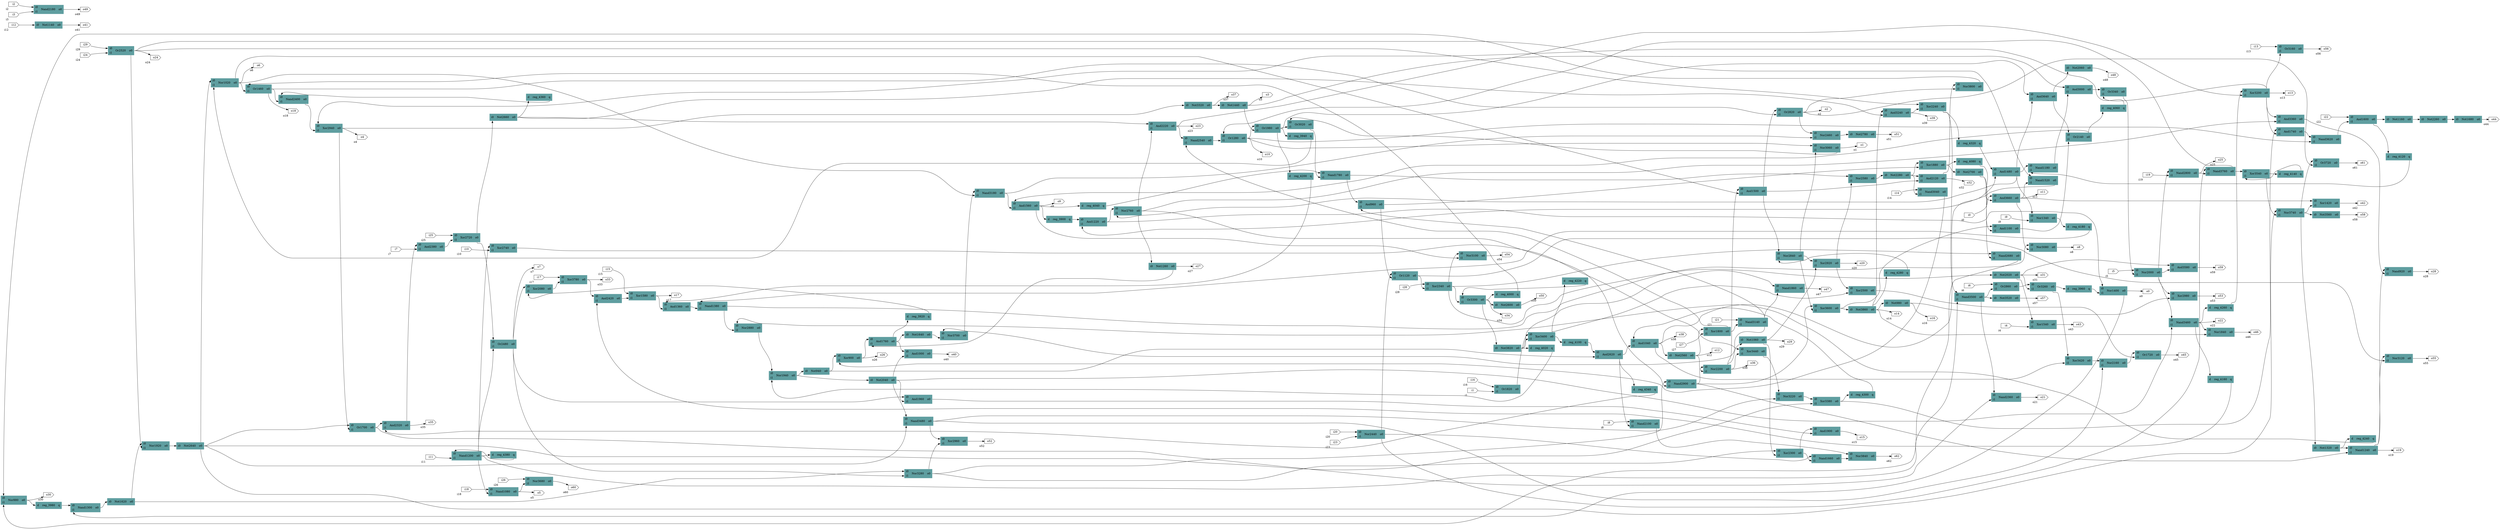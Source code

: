 # Test
digraph test {
  graph [rankdir = LR];
  Nor880[shape=record; style=filled;color=cadetblue; label="{{<i0>i0|<i1>i1}| Nor880 |{<o0>o0}}"]
  Xor900[shape=record; style=filled;color=cadetblue; label="{{<i0>i0|<i1>i1}| Xor900 |{<o0>o0}}"]
  Nand920[shape=record; style=filled;color=cadetblue; label="{{<i0>i0|<i1>i1}| Nand920 |{<o0>o0}}"]
  Not940[shape=record; style=filled;color=cadetblue; label="{{<i0>i0}| Not940 |{<o0>o0}}"]
  And960[shape=record; style=filled;color=cadetblue; label="{{<i0>i0|<i1>i1}| And960 |{<o0>o0}}"]
  Not980[shape=record; style=filled;color=cadetblue; label="{{<i0>i0}| Not980 |{<o0>o0}}"]
  And1000[shape=record; style=filled;color=cadetblue; label="{{<i0>i0|<i1>i1}| And1000 |{<o0>o0}}"]
  Nor1020[shape=record; style=filled;color=cadetblue; label="{{<i0>i0|<i1>i1}| Nor1020 |{<o0>o0}}"]
  And1040[shape=record; style=filled;color=cadetblue; label="{{<i0>i0|<i1>i1}| And1040 |{<o0>o0}}"]
  Not1060[shape=record; style=filled;color=cadetblue; label="{{<i0>i0}| Not1060 |{<o0>o0}}"]
  Nand1080[shape=record; style=filled;color=cadetblue; label="{{<i0>i0|<i1>i1}| Nand1080 |{<o0>o0}}"]
  And1100[shape=record; style=filled;color=cadetblue; label="{{<i0>i0|<i1>i1}| And1100 |{<o0>o0}}"]
  Or1120[shape=record; style=filled;color=cadetblue; label="{{<i0>i0|<i1>i1}| Or1120 |{<o0>o0}}"]
  Not1140[shape=record; style=filled;color=cadetblue; label="{{<i0>i0}| Not1140 |{<o0>o0}}"]
  Not1160[shape=record; style=filled;color=cadetblue; label="{{<i0>i0}| Not1160 |{<o0>o0}}"]
  Nand1180[shape=record; style=filled;color=cadetblue; label="{{<i0>i0|<i1>i1}| Nand1180 |{<o0>o0}}"]
  Nand1200[shape=record; style=filled;color=cadetblue; label="{{<i0>i0|<i1>i1}| Nand1200 |{<o0>o0}}"]
  And1220[shape=record; style=filled;color=cadetblue; label="{{<i0>i0|<i1>i1}| And1220 |{<o0>o0}}"]
  Nand1240[shape=record; style=filled;color=cadetblue; label="{{<i0>i0|<i1>i1}| Nand1240 |{<o0>o0}}"]
  Not1260[shape=record; style=filled;color=cadetblue; label="{{<i0>i0}| Not1260 |{<o0>o0}}"]
  Or1280[shape=record; style=filled;color=cadetblue; label="{{<i0>i0|<i1>i1}| Or1280 |{<o0>o0}}"]
  Nand1300[shape=record; style=filled;color=cadetblue; label="{{<i0>i0|<i1>i1}| Nand1300 |{<o0>o0}}"]
  Not1320[shape=record; style=filled;color=cadetblue; label="{{<i0>i0}| Not1320 |{<o0>o0}}"]
  Nor1340[shape=record; style=filled;color=cadetblue; label="{{<i0>i0|<i1>i1}| Nor1340 |{<o0>o0}}"]
  And1360[shape=record; style=filled;color=cadetblue; label="{{<i0>i0|<i1>i1}| And1360 |{<o0>o0}}"]
  Nand1380[shape=record; style=filled;color=cadetblue; label="{{<i0>i0|<i1>i1}| Nand1380 |{<o0>o0}}"]
  Nor1400[shape=record; style=filled;color=cadetblue; label="{{<i0>i0|<i1>i1}| Nor1400 |{<o0>o0}}"]
  Xor1420[shape=record; style=filled;color=cadetblue; label="{{<i0>i0|<i1>i1}| Xor1420 |{<o0>o0}}"]
  Not1440[shape=record; style=filled;color=cadetblue; label="{{<i0>i0}| Not1440 |{<o0>o0}}"]
  Or1460[shape=record; style=filled;color=cadetblue; label="{{<i0>i0|<i1>i1}| Or1460 |{<o0>o0}}"]
  And1480[shape=record; style=filled;color=cadetblue; label="{{<i0>i0|<i1>i1}| And1480 |{<o0>o0}}"]
  And1500[shape=record; style=filled;color=cadetblue; label="{{<i0>i0|<i1>i1}| And1500 |{<o0>o0}}"]
  Nand1520[shape=record; style=filled;color=cadetblue; label="{{<i0>i0|<i1>i1}| Nand1520 |{<o0>o0}}"]
  Xor1540[shape=record; style=filled;color=cadetblue; label="{{<i0>i0|<i1>i1}| Xor1540 |{<o0>o0}}"]
  And1560[shape=record; style=filled;color=cadetblue; label="{{<i0>i0|<i1>i1}| And1560 |{<o0>o0}}"]
  Xor1580[shape=record; style=filled;color=cadetblue; label="{{<i0>i0|<i1>i1}| Xor1580 |{<o0>o0}}"]
  And1600[shape=record; style=filled;color=cadetblue; label="{{<i0>i0|<i1>i1}| And1600 |{<o0>o0}}"]
  Not1620[shape=record; style=filled;color=cadetblue; label="{{<i0>i0}| Not1620 |{<o0>o0}}"]
  Not1640[shape=record; style=filled;color=cadetblue; label="{{<i0>i0}| Not1640 |{<o0>o0}}"]
  Nand1660[shape=record; style=filled;color=cadetblue; label="{{<i0>i0|<i1>i1}| Nand1660 |{<o0>o0}}"]
  Not1680[shape=record; style=filled;color=cadetblue; label="{{<i0>i0}| Not1680 |{<o0>o0}}"]
  Or1700[shape=record; style=filled;color=cadetblue; label="{{<i0>i0|<i1>i1}| Or1700 |{<o0>o0}}"]
  Or1720[shape=record; style=filled;color=cadetblue; label="{{<i0>i0|<i1>i1}| Or1720 |{<o0>o0}}"]
  And1740[shape=record; style=filled;color=cadetblue; label="{{<i0>i0|<i1>i1}| And1740 |{<o0>o0}}"]
  And1760[shape=record; style=filled;color=cadetblue; label="{{<i0>i0|<i1>i1}| And1760 |{<o0>o0}}"]
  Nand1780[shape=record; style=filled;color=cadetblue; label="{{<i0>i0|<i1>i1}| Nand1780 |{<o0>o0}}"]
  Xor1800[shape=record; style=filled;color=cadetblue; label="{{<i0>i0|<i1>i1}| Xor1800 |{<o0>o0}}"]
  Or1820[shape=record; style=filled;color=cadetblue; label="{{<i0>i0|<i1>i1}| Or1820 |{<o0>o0}}"]
  Nor1840[shape=record; style=filled;color=cadetblue; label="{{<i0>i0|<i1>i1}| Nor1840 |{<o0>o0}}"]
  Nand1860[shape=record; style=filled;color=cadetblue; label="{{<i0>i0|<i1>i1}| Nand1860 |{<o0>o0}}"]
  Xor1880[shape=record; style=filled;color=cadetblue; label="{{<i0>i0|<i1>i1}| Xor1880 |{<o0>o0}}"]
  And1900[shape=record; style=filled;color=cadetblue; label="{{<i0>i0|<i1>i1}| And1900 |{<o0>o0}}"]
  Nor1920[shape=record; style=filled;color=cadetblue; label="{{<i0>i0|<i1>i1}| Nor1920 |{<o0>o0}}"]
  Nor1940[shape=record; style=filled;color=cadetblue; label="{{<i0>i0|<i1>i1}| Nor1940 |{<o0>o0}}"]
  And1960[shape=record; style=filled;color=cadetblue; label="{{<i0>i0|<i1>i1}| And1960 |{<o0>o0}}"]
  Or1980[shape=record; style=filled;color=cadetblue; label="{{<i0>i0|<i1>i1}| Or1980 |{<o0>o0}}"]
  Nor2000[shape=record; style=filled;color=cadetblue; label="{{<i0>i0|<i1>i1}| Nor2000 |{<o0>o0}}"]
  Not2020[shape=record; style=filled;color=cadetblue; label="{{<i0>i0}| Not2020 |{<o0>o0}}"]
  Not2040[shape=record; style=filled;color=cadetblue; label="{{<i0>i0}| Not2040 |{<o0>o0}}"]
  Not2060[shape=record; style=filled;color=cadetblue; label="{{<i0>i0}| Not2060 |{<o0>o0}}"]
  Xor2080[shape=record; style=filled;color=cadetblue; label="{{<i0>i0|<i1>i1}| Xor2080 |{<o0>o0}}"]
  Nand2100[shape=record; style=filled;color=cadetblue; label="{{<i0>i0|<i1>i1}| Nand2100 |{<o0>o0}}"]
  And2120[shape=record; style=filled;color=cadetblue; label="{{<i0>i0|<i1>i1}| And2120 |{<o0>o0}}"]
  Or2140[shape=record; style=filled;color=cadetblue; label="{{<i0>i0|<i1>i1}| Or2140 |{<o0>o0}}"]
  Nor2160[shape=record; style=filled;color=cadetblue; label="{{<i0>i0|<i1>i1}| Nor2160 |{<o0>o0}}"]
  Nand2180[shape=record; style=filled;color=cadetblue; label="{{<i0>i0|<i1>i1}| Nand2180 |{<o0>o0}}"]
  Nor2200[shape=record; style=filled;color=cadetblue; label="{{<i0>i0|<i1>i1}| Nor2200 |{<o0>o0}}"]
  And2220[shape=record; style=filled;color=cadetblue; label="{{<i0>i0|<i1>i1}| And2220 |{<o0>o0}}"]
  Xor2240[shape=record; style=filled;color=cadetblue; label="{{<i0>i0|<i1>i1}| Xor2240 |{<o0>o0}}"]
  Not2260[shape=record; style=filled;color=cadetblue; label="{{<i0>i0}| Not2260 |{<o0>o0}}"]
  Not2280[shape=record; style=filled;color=cadetblue; label="{{<i0>i0}| Not2280 |{<o0>o0}}"]
  Xor2300[shape=record; style=filled;color=cadetblue; label="{{<i0>i0|<i1>i1}| Xor2300 |{<o0>o0}}"]
  And2320[shape=record; style=filled;color=cadetblue; label="{{<i0>i0|<i1>i1}| And2320 |{<o0>o0}}"]
  Xor2340[shape=record; style=filled;color=cadetblue; label="{{<i0>i0|<i1>i1}| Xor2340 |{<o0>o0}}"]
  Nand2360[shape=record; style=filled;color=cadetblue; label="{{<i0>i0|<i1>i1}| Nand2360 |{<o0>o0}}"]
  And2380[shape=record; style=filled;color=cadetblue; label="{{<i0>i0|<i1>i1}| And2380 |{<o0>o0}}"]
  Nand2400[shape=record; style=filled;color=cadetblue; label="{{<i0>i0|<i1>i1}| Nand2400 |{<o0>o0}}"]
  And2420[shape=record; style=filled;color=cadetblue; label="{{<i0>i0|<i1>i1}| And2420 |{<o0>o0}}"]
  Nor2440[shape=record; style=filled;color=cadetblue; label="{{<i0>i0|<i1>i1}| Nor2440 |{<o0>o0}}"]
  Nor2460[shape=record; style=filled;color=cadetblue; label="{{<i0>i0|<i1>i1}| Nor2460 |{<o0>o0}}"]
  Or2480[shape=record; style=filled;color=cadetblue; label="{{<i0>i0|<i1>i1}| Or2480 |{<o0>o0}}"]
  Xor2500[shape=record; style=filled;color=cadetblue; label="{{<i0>i0|<i1>i1}| Xor2500 |{<o0>o0}}"]
  Or2520[shape=record; style=filled;color=cadetblue; label="{{<i0>i0|<i1>i1}| Or2520 |{<o0>o0}}"]
  Nand2540[shape=record; style=filled;color=cadetblue; label="{{<i0>i0|<i1>i1}| Nand2540 |{<o0>o0}}"]
  Not2560[shape=record; style=filled;color=cadetblue; label="{{<i0>i0}| Not2560 |{<o0>o0}}"]
  Nor2580[shape=record; style=filled;color=cadetblue; label="{{<i0>i0|<i1>i1}| Nor2580 |{<o0>o0}}"]
  Not2600[shape=record; style=filled;color=cadetblue; label="{{<i0>i0}| Not2600 |{<o0>o0}}"]
  And2620[shape=record; style=filled;color=cadetblue; label="{{<i0>i0|<i1>i1}| And2620 |{<o0>o0}}"]
  Not2640[shape=record; style=filled;color=cadetblue; label="{{<i0>i0}| Not2640 |{<o0>o0}}"]
  Not2660[shape=record; style=filled;color=cadetblue; label="{{<i0>i0}| Not2660 |{<o0>o0}}"]
  Nand2680[shape=record; style=filled;color=cadetblue; label="{{<i0>i0|<i1>i1}| Nand2680 |{<o0>o0}}"]
  Not2700[shape=record; style=filled;color=cadetblue; label="{{<i0>i0}| Not2700 |{<o0>o0}}"]
  Xor2720[shape=record; style=filled;color=cadetblue; label="{{<i0>i0|<i1>i1}| Xor2720 |{<o0>o0}}"]
  Xor2740[shape=record; style=filled;color=cadetblue; label="{{<i0>i0|<i1>i1}| Xor2740 |{<o0>o0}}"]
  Nor2760[shape=record; style=filled;color=cadetblue; label="{{<i0>i0|<i1>i1}| Nor2760 |{<o0>o0}}"]
  Not2780[shape=record; style=filled;color=cadetblue; label="{{<i0>i0}| Not2780 |{<o0>o0}}"]
  Nand2800[shape=record; style=filled;color=cadetblue; label="{{<i0>i0|<i1>i1}| Nand2800 |{<o0>o0}}"]
  Or2820[shape=record; style=filled;color=cadetblue; label="{{<i0>i0|<i1>i1}| Or2820 |{<o0>o0}}"]
  Nor2840[shape=record; style=filled;color=cadetblue; label="{{<i0>i0|<i1>i1}| Nor2840 |{<o0>o0}}"]
  Or2860[shape=record; style=filled;color=cadetblue; label="{{<i0>i0|<i1>i1}| Or2860 |{<o0>o0}}"]
  Nor2880[shape=record; style=filled;color=cadetblue; label="{{<i0>i0|<i1>i1}| Nor2880 |{<o0>o0}}"]
  Nand2900[shape=record; style=filled;color=cadetblue; label="{{<i0>i0|<i1>i1}| Nand2900 |{<o0>o0}}"]
  Xor2920[shape=record; style=filled;color=cadetblue; label="{{<i0>i0|<i1>i1}| Xor2920 |{<o0>o0}}"]
  Xor2940[shape=record; style=filled;color=cadetblue; label="{{<i0>i0|<i1>i1}| Xor2940 |{<o0>o0}}"]
  Xor2960[shape=record; style=filled;color=cadetblue; label="{{<i0>i0|<i1>i1}| Xor2960 |{<o0>o0}}"]
  Xor2980[shape=record; style=filled;color=cadetblue; label="{{<i0>i0|<i1>i1}| Xor2980 |{<o0>o0}}"]
  And3000[shape=record; style=filled;color=cadetblue; label="{{<i0>i0|<i1>i1}| And3000 |{<o0>o0}}"]
  Or3020[shape=record; style=filled;color=cadetblue; label="{{<i0>i0|<i1>i1}| Or3020 |{<o0>o0}}"]
  Nand3040[shape=record; style=filled;color=cadetblue; label="{{<i0>i0|<i1>i1}| Nand3040 |{<o0>o0}}"]
  Nor3060[shape=record; style=filled;color=cadetblue; label="{{<i0>i0|<i1>i1}| Nor3060 |{<o0>o0}}"]
  Nor3080[shape=record; style=filled;color=cadetblue; label="{{<i0>i0|<i1>i1}| Nor3080 |{<o0>o0}}"]
  Nor3100[shape=record; style=filled;color=cadetblue; label="{{<i0>i0|<i1>i1}| Nor3100 |{<o0>o0}}"]
  Nor3120[shape=record; style=filled;color=cadetblue; label="{{<i0>i0|<i1>i1}| Nor3120 |{<o0>o0}}"]
  Nand3140[shape=record; style=filled;color=cadetblue; label="{{<i0>i0|<i1>i1}| Nand3140 |{<o0>o0}}"]
  Or3160[shape=record; style=filled;color=cadetblue; label="{{<i0>i0|<i1>i1}| Or3160 |{<o0>o0}}"]
  Nand3180[shape=record; style=filled;color=cadetblue; label="{{<i0>i0|<i1>i1}| Nand3180 |{<o0>o0}}"]
  Xor3200[shape=record; style=filled;color=cadetblue; label="{{<i0>i0|<i1>i1}| Xor3200 |{<o0>o0}}"]
  Nor3220[shape=record; style=filled;color=cadetblue; label="{{<i0>i0|<i1>i1}| Nor3220 |{<o0>o0}}"]
  And3240[shape=record; style=filled;color=cadetblue; label="{{<i0>i0|<i1>i1}| And3240 |{<o0>o0}}"]
  Or3260[shape=record; style=filled;color=cadetblue; label="{{<i0>i0|<i1>i1}| Or3260 |{<o0>o0}}"]
  Nor3280[shape=record; style=filled;color=cadetblue; label="{{<i0>i0|<i1>i1}| Nor3280 |{<o0>o0}}"]
  Or3300[shape=record; style=filled;color=cadetblue; label="{{<i0>i0|<i1>i1}| Or3300 |{<o0>o0}}"]
  Not3320[shape=record; style=filled;color=cadetblue; label="{{<i0>i0}| Not3320 |{<o0>o0}}"]
  Or3340[shape=record; style=filled;color=cadetblue; label="{{<i0>i0|<i1>i1}| Or3340 |{<o0>o0}}"]
  And3360[shape=record; style=filled;color=cadetblue; label="{{<i0>i0|<i1>i1}| And3360 |{<o0>o0}}"]
  Xor3380[shape=record; style=filled;color=cadetblue; label="{{<i0>i0|<i1>i1}| Xor3380 |{<o0>o0}}"]
  Xor3400[shape=record; style=filled;color=cadetblue; label="{{<i0>i0|<i1>i1}| Xor3400 |{<o0>o0}}"]
  Xor3420[shape=record; style=filled;color=cadetblue; label="{{<i0>i0|<i1>i1}| Xor3420 |{<o0>o0}}"]
  Xor3440[shape=record; style=filled;color=cadetblue; label="{{<i0>i0|<i1>i1}| Xor3440 |{<o0>o0}}"]
  Nand3460[shape=record; style=filled;color=cadetblue; label="{{<i0>i0|<i1>i1}| Nand3460 |{<o0>o0}}"]
  Nand3480[shape=record; style=filled;color=cadetblue; label="{{<i0>i0|<i1>i1}| Nand3480 |{<o0>o0}}"]
  Nand3500[shape=record; style=filled;color=cadetblue; label="{{<i0>i0|<i1>i1}| Nand3500 |{<o0>o0}}"]
  Not3520[shape=record; style=filled;color=cadetblue; label="{{<i0>i0}| Not3520 |{<o0>o0}}"]
  Xor3540[shape=record; style=filled;color=cadetblue; label="{{<i0>i0|<i1>i1}| Xor3540 |{<o0>o0}}"]
  Not3560[shape=record; style=filled;color=cadetblue; label="{{<i0>i0}| Not3560 |{<o0>o0}}"]
  And3580[shape=record; style=filled;color=cadetblue; label="{{<i0>i0|<i1>i1}| And3580 |{<o0>o0}}"]
  Xor3600[shape=record; style=filled;color=cadetblue; label="{{<i0>i0|<i1>i1}| Xor3600 |{<o0>o0}}"]
  Nand3620[shape=record; style=filled;color=cadetblue; label="{{<i0>i0|<i1>i1}| Nand3620 |{<o0>o0}}"]
  And3640[shape=record; style=filled;color=cadetblue; label="{{<i0>i0|<i1>i1}| And3640 |{<o0>o0}}"]
  And3660[shape=record; style=filled;color=cadetblue; label="{{<i0>i0|<i1>i1}| And3660 |{<o0>o0}}"]
  Nor3680[shape=record; style=filled;color=cadetblue; label="{{<i0>i0|<i1>i1}| Nor3680 |{<o0>o0}}"]
  Nor3700[shape=record; style=filled;color=cadetblue; label="{{<i0>i0|<i1>i1}| Nor3700 |{<o0>o0}}"]
  Or3720[shape=record; style=filled;color=cadetblue; label="{{<i0>i0|<i1>i1}| Or3720 |{<o0>o0}}"]
  Nor3740[shape=record; style=filled;color=cadetblue; label="{{<i0>i0|<i1>i1}| Nor3740 |{<o0>o0}}"]
  Nand3760[shape=record; style=filled;color=cadetblue; label="{{<i0>i0|<i1>i1}| Nand3760 |{<o0>o0}}"]
  Xor3780[shape=record; style=filled;color=cadetblue; label="{{<i0>i0|<i1>i1}| Xor3780 |{<o0>o0}}"]
  Nor3800[shape=record; style=filled;color=cadetblue; label="{{<i0>i0|<i1>i1}| Nor3800 |{<o0>o0}}"]
  Not3820[shape=record; style=filled;color=cadetblue; label="{{<i0>i0}| Not3820 |{<o0>o0}}"]
  Nor3840[shape=record; style=filled;color=cadetblue; label="{{<i0>i0|<i1>i1}| Nor3840 |{<o0>o0}}"]
  Not3860[shape=record; style=filled;color=cadetblue; label="{{<i0>i0}| Not3860 |{<o0>o0}}"]
  reg_3900[shape=record; style=filled;color=cadetblue; label="{{<d>d}| reg_3900 |{<q>q}}"]
  reg_3920[shape=record; style=filled;color=cadetblue; label="{{<d>d}| reg_3920 |{<q>q}}"]
  reg_3940[shape=record; style=filled;color=cadetblue; label="{{<d>d}| reg_3940 |{<q>q}}"]
  reg_3960[shape=record; style=filled;color=cadetblue; label="{{<d>d}| reg_3960 |{<q>q}}"]
  reg_3980[shape=record; style=filled;color=cadetblue; label="{{<d>d}| reg_3980 |{<q>q}}"]
  reg_4000[shape=record; style=filled;color=cadetblue; label="{{<d>d}| reg_4000 |{<q>q}}"]
  reg_4020[shape=record; style=filled;color=cadetblue; label="{{<d>d}| reg_4020 |{<q>q}}"]
  reg_4040[shape=record; style=filled;color=cadetblue; label="{{<d>d}| reg_4040 |{<q>q}}"]
  reg_4060[shape=record; style=filled;color=cadetblue; label="{{<d>d}| reg_4060 |{<q>q}}"]
  reg_4080[shape=record; style=filled;color=cadetblue; label="{{<d>d}| reg_4080 |{<q>q}}"]
  reg_4100[shape=record; style=filled;color=cadetblue; label="{{<d>d}| reg_4100 |{<q>q}}"]
  reg_4120[shape=record; style=filled;color=cadetblue; label="{{<d>d}| reg_4120 |{<q>q}}"]
  reg_4140[shape=record; style=filled;color=cadetblue; label="{{<d>d}| reg_4140 |{<q>q}}"]
  reg_4160[shape=record; style=filled;color=cadetblue; label="{{<d>d}| reg_4160 |{<q>q}}"]
  reg_4180[shape=record; style=filled;color=cadetblue; label="{{<d>d}| reg_4180 |{<q>q}}"]
  reg_4200[shape=record; style=filled;color=cadetblue; label="{{<d>d}| reg_4200 |{<q>q}}"]
  reg_4220[shape=record; style=filled;color=cadetblue; label="{{<d>d}| reg_4220 |{<q>q}}"]
  reg_4240[shape=record; style=filled;color=cadetblue; label="{{<d>d}| reg_4240 |{<q>q}}"]
  reg_4260[shape=record; style=filled;color=cadetblue; label="{{<d>d}| reg_4260 |{<q>q}}"]
  reg_4280[shape=record; style=filled;color=cadetblue; label="{{<d>d}| reg_4280 |{<q>q}}"]
  reg_4300[shape=record; style=filled;color=cadetblue; label="{{<d>d}| reg_4300 |{<q>q}}"]
  reg_4320[shape=record; style=filled;color=cadetblue; label="{{<d>d}| reg_4320 |{<q>q}}"]
  reg_4340[shape=record; style=filled;color=cadetblue; label="{{<d>d}| reg_4340 |{<q>q}}"]
  reg_4360[shape=record; style=filled;color=cadetblue; label="{{<d>d}| reg_4360 |{<q>q}}"]
  reg_4380[shape=record; style=filled;color=cadetblue; label="{{<d>d}| reg_4380 |{<q>q}}"]
  i0[shape=cds,xlabel="i0"]
  i1[shape=cds,xlabel="i1"]
  i2[shape=cds,xlabel="i2"]
  i3[shape=cds,xlabel="i3"]
  i4[shape=cds,xlabel="i4"]
  i5[shape=cds,xlabel="i5"]
  i6[shape=cds,xlabel="i6"]
  i7[shape=cds,xlabel="i7"]
  i8[shape=cds,xlabel="i8"]
  i9[shape=cds,xlabel="i9"]
  i10[shape=cds,xlabel="i10"]
  i11[shape=cds,xlabel="i11"]
  i12[shape=cds,xlabel="i12"]
  i13[shape=cds,xlabel="i13"]
  i14[shape=cds,xlabel="i14"]
  i15[shape=cds,xlabel="i15"]
  i16[shape=cds,xlabel="i16"]
  i17[shape=cds,xlabel="i17"]
  i18[shape=cds,xlabel="i18"]
  i19[shape=cds,xlabel="i19"]
  i20[shape=cds,xlabel="i20"]
  i21[shape=cds,xlabel="i21"]
  i22[shape=cds,xlabel="i22"]
  i23[shape=cds,xlabel="i23"]
  i24[shape=cds,xlabel="i24"]
  i25[shape=cds,xlabel="i25"]
  i26[shape=cds,xlabel="i26"]
  i27[shape=cds,xlabel="i27"]
  i28[shape=cds,xlabel="i28"]
  i29[shape=cds,xlabel="i29"]
  o0[shape=cds,xlabel="o0"]
  o1[shape=cds,xlabel="o1"]
  o2[shape=cds,xlabel="o2"]
  o3[shape=cds,xlabel="o3"]
  o4[shape=cds,xlabel="o4"]
  o5[shape=cds,xlabel="o5"]
  o6[shape=cds,xlabel="o6"]
  o7[shape=cds,xlabel="o7"]
  o8[shape=cds,xlabel="o8"]
  o9[shape=cds,xlabel="o9"]
  o10[shape=cds,xlabel="o10"]
  o11[shape=cds,xlabel="o11"]
  o12[shape=cds,xlabel="o12"]
  o13[shape=cds,xlabel="o13"]
  o14[shape=cds,xlabel="o14"]
  o15[shape=cds,xlabel="o15"]
  o16[shape=cds,xlabel="o16"]
  o17[shape=cds,xlabel="o17"]
  o18[shape=cds,xlabel="o18"]
  o19[shape=cds,xlabel="o19"]
  o20[shape=cds,xlabel="o20"]
  o21[shape=cds,xlabel="o21"]
  o22[shape=cds,xlabel="o22"]
  o23[shape=cds,xlabel="o23"]
  o24[shape=cds,xlabel="o24"]
  o25[shape=cds,xlabel="o25"]
  o26[shape=cds,xlabel="o26"]
  o27[shape=cds,xlabel="o27"]
  o28[shape=cds,xlabel="o28"]
  o29[shape=cds,xlabel="o29"]
  o30[shape=cds,xlabel="o30"]
  o31[shape=cds,xlabel="o31"]
  o32[shape=cds,xlabel="o32"]
  o33[shape=cds,xlabel="o33"]
  o34[shape=cds,xlabel="o34"]
  o35[shape=cds,xlabel="o35"]
  o36[shape=cds,xlabel="o36"]
  o37[shape=cds,xlabel="o37"]
  o38[shape=cds,xlabel="o38"]
  o39[shape=cds,xlabel="o39"]
  o40[shape=cds,xlabel="o40"]
  o41[shape=cds,xlabel="o41"]
  o42[shape=cds,xlabel="o42"]
  o43[shape=cds,xlabel="o43"]
  o44[shape=cds,xlabel="o44"]
  o45[shape=cds,xlabel="o45"]
  o46[shape=cds,xlabel="o46"]
  o47[shape=cds,xlabel="o47"]
  o48[shape=cds,xlabel="o48"]
  o49[shape=cds,xlabel="o49"]
  o50[shape=cds,xlabel="o50"]
  o51[shape=cds,xlabel="o51"]
  o52[shape=cds,xlabel="o52"]
  o53[shape=cds,xlabel="o53"]
  o54[shape=cds,xlabel="o54"]
  o55[shape=cds,xlabel="o55"]
  o56[shape=cds,xlabel="o56"]
  o57[shape=cds,xlabel="o57"]
  o58[shape=cds,xlabel="o58"]
  o59[shape=cds,xlabel="o59"]
  o60[shape=cds,xlabel="o60"]
  o61[shape=cds,xlabel="o61"]
  o62[shape=cds,xlabel="o62"]
  i0 -> And3660:i0;
  i1 -> Or1820:i1;
  i2 -> Nand2180:i0;
  i3 -> Nand2180:i1;
  i4 -> Xor1540:i1;
  i5 -> Nor2000:i0;
  i6 -> Or2860:i0;
  i7 -> And2380:i1;
  i8 -> Nand2100:i0;
  i9 -> Nor1340:i1;
  i10 -> Xor2740:i1;
  i11 -> Nand1200:i1;
  i12 -> Not1140:i0;
  i13 -> Or3160:i0;
  i14 -> Nand3040:i0;
  i15 -> Xor1580:i0;
  i16 -> Or1820:i0;
  i17 -> Xor3780:i0;
  i18 -> Nand1080:i0;
  i19 -> Nand2800:i1;
  i20 -> Nor2440:i0;
  i21 -> Nand3140:i0;
  i22 -> And1600:i0;
  i23 -> Nor2440:i1;
  i24 -> Or2520:i1;
  i25 -> Xor2720:i0;
  i26 -> Nor3680:i0;
  i27 -> Xor1800:i1;
  i28 -> Xor2340:i0;
  i29 -> Or2520:i0;
  Nor880:o0 -> o30;
  Nor880:o0 -> reg_3980:d;
  Xor900:o0 -> And1760:i0;
  Xor900:o0 -> o26;
  Nand920:o0 -> o28;
  Not940:o0 -> Xor900:i0;
  Not940:o0 -> And2620:i1;
  And960:o0 -> Or1120:i1;
  And960:o0 -> Xor1880:i1;
  Not980:o0 -> Xor2980:i1;
  Not980:o0 -> o16;
  And1000:o0 -> o40;
  Nor1020:o0 -> Or1460:i1;
  Nor1020:o0 -> And1500:i1;
  Nor1020:o0 -> Nand3180:i1;
  Nor1020:o0 -> o6;
  And1040:o0 -> And1480:i1;
  And1040:o0 -> Not2560:i0;
  And1040:o0 -> Xor3420:i1;
  And1040:o0 -> o38;
  Not1060:o0 -> Xor2300:i1;
  Not1060:o0 -> Xor2920:i1;
  Not1060:o0 -> o29;
  Nand1080:o0 -> Nor3680:i1;
  Nand1080:o0 -> o5;
  And1100:o0 -> Or2140:i1;
  Or1120:o0 -> Xor2340:i1;
  Or1120:o0 -> Nor3120:i1;
  Not1140:o0 -> o41;
  Not1160:o0 -> Not2260:i0;
  Nand1180:o0 -> And3000:i1;
  Nand1200:o0 -> Nand1080:i1;
  Nand1200:o0 -> Or2480:i1;
  Nand1200:o0 -> Xor2740:i0;
  Nand1200:o0 -> Nand3500:i1;
  Nand1200:o0 -> reg_4380:d;
  And1220:o0 -> Nor1400:i0;
  And1220:o0 -> Nor2760:i0;
  Nand1240:o0 -> Nand920:i0;
  Nand1240:o0 -> Nor3120:i0;
  Nand1240:o0 -> o19;
  Not1260:o0 -> And1760:i1;
  Not1260:o0 -> o27;
  Or1280:o0 -> Or1980:i0;
  Or1280:o0 -> Nor3060:i0;
  Or1280:o0 -> Nand3620:i1;
  Or1280:o0 -> o10;
  Nand1300:o0 -> Not1620:i0;
  Not1320:o0 -> Nand1240:i0;
  Not1320:o0 -> reg_4240:d;
  Nor1340:o0 -> reg_4180:d;
  And1360:o0 -> Nand1380:i1;
  Nand1380:o0 -> Nor2880:i1;
  Nand1380:o0 -> Nor3080:i0;
  Nor1400:o0 -> Nand1300:i1;
  Nor1400:o0 -> o0;
  Xor1420:o0 -> o42;
  Not1440:o0 -> Or1980:i1;
  Not1440:o0 -> And3000:i0;
  Not1440:o0 -> o3;
  Or1460:o0 -> Nand2400:i1;
  Or1460:o0 -> Or2820:i1;
  Or1460:o0 -> o18;
  And1480:o0 -> Nand1180:i0;
  And1480:o0 -> Nor1340:i0;
  And1480:o0 -> Nor2760:i1;
  And1480:o0 -> And3640:i1;
  And1500:o0 -> And2120:i1;
  And1500:o0 -> Or2820:i0;
  And1500:o0 -> Nor2840:i0;
  Nand1520:o0 -> And1220:i1;
  Xor1540:o0 -> o43;
  And1560:o0 -> Nor3100:i1;
  And1560:o0 -> o9;
  And1560:o0 -> reg_3900:d;
  And1560:o0 -> reg_4040:d;
  Xor1580:o0 -> And1360:i1;
  Xor1580:o0 -> o17;
  And1600:o0 -> Not1160:i0;
  And1600:o0 -> reg_4120:d;
  Not1620:o0 -> Nor1920:i0;
  Not1620:o0 -> Nor3280:i0;
  Not1640:o0 -> Nor3700:i1;
  Nand1660:o0 -> Nor3840:i1;
  Not1680:o0 -> o44;
  Or1700:o0 -> And2320:i0;
  Or1700:o0 -> Nand2360:i1;
  Or1720:o0 -> o45;
  And1740:o0 -> Nand3620:i0;
  And1760:o0 -> And1000:i0;
  And1760:o0 -> Not1640:i0;
  And1760:o0 -> reg_3920:d;
  Nand1780:o0 -> And960:i0;
  Nand1780:o0 -> Nor2580:i0;
  Xor1800:o0 -> Nand2540:i1;
  Xor1800:o0 -> Nand3140:i1;
  Or1820:o0 -> Xor3400:i0;
  Nor1840:o0 -> o46;
  Nand1860:o0 -> o47;
  Xor1880:o0 -> Not2700:i0;
  Xor1880:o0 -> reg_4080:d;
  And1900:o0 -> o15;
  Nor1920:o0 -> Not2640:i0;
  Nor1940:o0 -> Not940:i0;
  Nor1940:o0 -> Not2040:i0;
  And1960:o0 -> And1900:i1;
  Or1980:o0 -> Or3020:i1;
  Or1980:o0 -> And3640:i0;
  Or1980:o0 -> reg_3940:d;
  Or1980:o0 -> reg_4200:d;
  Nor2000:o0 -> Nand2800:i0;
  Nor2000:o0 -> Xor2980:i0;
  Nor2000:o0 -> Nand3460:i0;
  Nor2000:o0 -> And3580:i1;
  Not2020:o0 -> Xor1540:i0;
  Not2020:o0 -> Or3260:i1;
  Not2020:o0 -> And3580:i0;
  Not2020:o0 -> o31;
  Not2040:o0 -> And1000:i1;
  Not2040:o0 -> And1960:i1;
  Not2040:o0 -> Nand3460:i1;
  Not2040:o0 -> Nand3480:i0;
  Not2060:o0 -> o48;
  Xor2080:o0 -> Xor3780:i1;
  Nand2100:o0 -> Nor3840:i0;
  And2120:o0 -> Nor3800:i0;
  And2120:o0 -> o32;
  Or2140:o0 -> And1560:i0;
  Or2140:o0 -> reg_4060:d;
  Nor2160:o0 -> Or1720:i0;
  Nand2180:o0 -> o49;
  Nor2200:o0 -> Not1060:i0;
  Nor2200:o0 -> And1500:i0;
  Nor2200:o0 -> Xor3440:i1;
  Nor2200:o0 -> o36;
  And2220:o0 -> Nand2540:i0;
  And2220:o0 -> Xor3200:i1;
  And2220:o0 -> o23;
  Xor2240:o0 -> Nand3500:i0;
  Xor2240:o0 -> reg_4320:d;
  Not2260:o0 -> Not1680:i0;
  Not2280:o0 -> Xor1880:i0;
  Not2280:o0 -> And2120:i0;
  Not2280:o0 -> Nand3040:i1;
  Xor2300:o0 -> Nand1660:i1;
  Xor2300:o0 -> And1900:i0;
  And2320:o0 -> And2380:i0;
  And2320:o0 -> o35;
  Xor2340:o0 -> Not2020:i0;
  Xor2340:o0 -> Nand2680:i0;
  Xor2340:o0 -> Nor3100:i0;
  Xor2340:o0 -> Or3300:i1;
  Nand2360:o0 -> o21;
  And2380:o0 -> Xor2720:i1;
  Nand2400:o0 -> Xor2940:i1;
  And2420:o0 -> Xor1580:i1;
  Nor2440:o0 -> Or1120:i0;
  Nor2440:o0 -> Nand1660:i0;
  Nor2440:o0 -> Nand3760:i0;
  Nor2460:o0 -> Not2780:i0;
  Or2480:o0 -> And1960:i0;
  Or2480:o0 -> Xor2080:i0;
  Or2480:o0 -> Nor3280:i1;
  Or2480:o0 -> o7;
  Xor2500:o0 -> Or1720:i1;
  Or2520:o0 -> Nand1520:i0;
  Or2520:o0 -> Nor1920:i1;
  Or2520:o0 -> Xor2240:i0;
  Or2520:o0 -> o24;
  Nand2540:o0 -> Or1280:i1;
  Not2560:o0 -> Xor1800:i0;
  Not2560:o0 -> Nor2200:i1;
  Not2560:o0 -> o12;
  Nor2580:o0 -> Not2280:i0;
  Not2600:o0 -> o50;
  And2620:o0 -> And1040:i1;
  And2620:o0 -> Nand2100:i1;
  And2620:o0 -> reg_4340:d;
  Not2640:o0 -> Nor1020:i0;
  Not2640:o0 -> Or1700:i0;
  Not2640:o0 -> Xor3380:i1;
  Not2640:o0 -> Nand3480:i1;
  Not2640:o0 -> Nor3740:i0;
  Not2660:o0 -> And2220:i0;
  Not2660:o0 -> And3240:i1;
  Not2660:o0 -> reg_4360:d;
  Nand2680:o0 -> Nor880:i1;
  Not2700:o0 -> And1100:i1;
  Not2700:o0 -> Nand2680:i1;
  Xor2720:o0 -> Or2480:i0;
  Xor2720:o0 -> Not2660:i0;
  Xor2740:o0 -> Xor3440:i0;
  Nor2760:o0 -> Not1260:i0;
  Nor2760:o0 -> And2220:i1;
  Nor2760:o0 -> Nand2900:i1;
  Nor2760:o0 -> And3360:i1;
  Not2780:o0 -> o51;
  Nand2800:o0 -> Nand3760:i1;
  Nand2800:o0 -> o25;
  Or2820:o0 -> Nor2460:i0;
  Or2820:o0 -> Or3720:i1;
  Or2820:o0 -> Nor3800:i1;
  Or2820:o0 -> o2;
  Nor2840:o0 -> Xor2920:i0;
  Nor2840:o0 -> Nor3060:i1;
  Nor2840:o0 -> Xor3600:i1;
  Or2860:o0 -> Or3260:i0;
  Nor2880:o0 -> Nor1940:i0;
  Nand2900:o0 -> Nand1240:i1;
  Nand2900:o0 -> Nor2200:i0;
  Nand2900:o0 -> Xor3600:i0;
  Xor2920:o0 -> Xor2500:i0;
  Xor2920:o0 -> Nor2580:i1;
  Xor2920:o0 -> o20;
  Xor2940:o0 -> Or1700:i1;
  Xor2940:o0 -> Not3320:i0;
  Xor2940:o0 -> o4;
  Xor2960:o0 -> o52;
  Xor2980:o0 -> o53;
  And3000:o0 -> Or3340:i0;
  Or3020:o0 -> Nand1780:i1;
  Nand3040:o0 -> Xor900:i1;
  Nor3060:o0 -> Or3020:i0;
  Nor3060:o0 -> o1;
  Nor3080:o0 -> o8;
  Nor3100:o0 -> o54;
  Nor3120:o0 -> o55;
  Nand3140:o0 -> And960:i1;
  Nand3140:o0 -> Nand1860:i1;
  Nand3140:o0 -> Nor3700:i0;
  Or3160:o0 -> o56;
  Nand3180:o0 -> And1560:i1;
  Nand3180:o0 -> Nor2460:i1;
  Xor3200:o0 -> And1740:i1;
  Xor3200:o0 -> Or3160:i1;
  Xor3200:o0 -> Or3340:i1;
  Xor3200:o0 -> And3360:i0;
  Xor3200:o0 -> o13;
  Nor3220:o0 -> Xor3380:i0;
  And3240:o0 -> Xor2240:i1;
  And3240:o0 -> o39;
  Or3260:o0 -> Xor3420:i0;
  Or3260:o0 -> reg_3960:d;
  Nor3280:o0 -> Xor2300:i0;
  Nor3280:o0 -> Nand2900:i0;
  Nor3280:o0 -> Xor2960:i1;
  Or3300:o0 -> Not2600:i0;
  Or3300:o0 -> Not3820:i0;
  Or3300:o0 -> o34;
  Or3300:o0 -> reg_4000:d;
  Not3320:o0 -> Not1440:i0;
  Not3320:o0 -> o37;
  Or3340:o0 -> Nor2000:i1;
  And3360:o0 -> Nand920:i1;
  Xor3380:o0 -> And1740:i0;
  Xor3380:o0 -> reg_4300:d;
  Xor3400:o0 -> Xor2500:i1;
  Xor3400:o0 -> reg_4100:d;
  Xor3400:o0 -> reg_4220:d;
  Xor3420:o0 -> Nor2160:i0;
  Xor3440:o0 -> Nor3220:i0;
  Nand3460:o0 -> Nor1840:i0;
  Nand3460:o0 -> o22;
  Nand3460:o0 -> reg_4160:d;
  Nand3460:o0 -> reg_4260:d;
  Nand3480:o0 -> Nor2160:i1;
  Nand3480:o0 -> Xor2960:i0;
  Nand3480:o0 -> Nor3220:i1;
  Nand3500:o0 -> Nand2360:i0;
  Nand3500:o0 -> Or2860:i1;
  Nand3500:o0 -> Not3520:i0;
  Not3520:o0 -> o57;
  Xor3540:o0 -> Nor3740:i1;
  Xor3540:o0 -> reg_4140:d;
  Not3560:o0 -> o58;
  And3580:o0 -> o59;
  Xor3600:o0 -> And1100:i0;
  Xor3600:o0 -> Not3860:i0;
  Nand3620:o0 -> And1600:i1;
  And3640:o0 -> Not2060:i0;
  And3640:o0 -> Or2140:i0;
  And3660:o0 -> Xor1420:i0;
  And3660:o0 -> Nand1520:i1;
  And3660:o0 -> Nor3080:i1;
  And3660:o0 -> o11;
  Nor3680:o0 -> o60;
  Nor3700:o0 -> Nand3180:i0;
  Or3720:o0 -> o61;
  Nor3740:o0 -> Not1320:i0;
  Nor3740:o0 -> Xor1420:i1;
  Nor3740:o0 -> Not3560:i0;
  Nor3740:o0 -> Or3720:i0;
  Nand3760:o0 -> Or1280:i0;
  Nand3760:o0 -> Xor3540:i0;
  Xor3780:o0 -> And2420:i0;
  Xor3780:o0 -> o33;
  Nor3800:o0 -> Nor880:i0;
  Not3820:o0 -> Nand1860:i0;
  Not3820:o0 -> Xor3400:i1;
  Not3820:o0 -> reg_4020:d;
  Nor3840:o0 -> o62;
  Not3860:o0 -> Not980:i0;
  Not3860:o0 -> Nor1840:i1;
  Not3860:o0 -> And3240:i0;
  Not3860:o0 -> o14;
  Not3860:o0 -> reg_4280:d;
  reg_3900:q -> And1220:i0;
  reg_3920:q -> Xor2080:i1;
  reg_3940:q -> Nor1020:i1;
  reg_3960:q -> Nor1400:i1;
  reg_3980:q -> Nand1300:i0;
  reg_4000:q -> Or1460:i0;
  reg_4020:q -> Nor1940:i1;
  reg_4040:q -> Nand1780:i0;
  reg_4060:q -> Xor2940:i0;
  reg_4080:q -> And3660:i1;
  reg_4100:q -> And2620:i0;
  reg_4120:q -> Nand1180:i1;
  reg_4140:q -> Xor3540:i1;
  reg_4160:q -> And2420:i1;
  reg_4180:q -> Nand1380:i0;
  reg_4200:q -> And1360:i0;
  reg_4220:q -> Or3300:i0;
  reg_4240:q -> Nor2880:i0;
  reg_4260:q -> Xor3200:i0;
  reg_4280:q -> Nor2840:i1;
  reg_4300:q -> And1040:i0;
  reg_4320:q -> And1480:i0;
  reg_4340:q -> And2320:i1;
  reg_4360:q -> Nand2400:i0;
  reg_4380:q -> Nand1200:i0;
}
